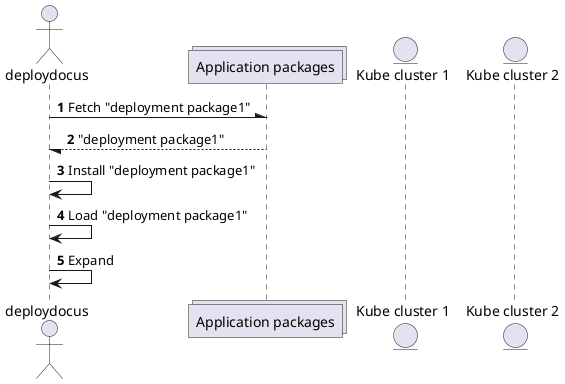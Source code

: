 @startuml
'https://plantuml.com/sequence-diagram

autonumber

actor deploydocus
collections "Application packages" as app_packages
entity "Kube cluster 1" as kube1
entity "Kube cluster 2" as kube2

deploydocus -\ app_packages: Fetch "deployment package1"
app_packages --/ deploydocus: "deployment package1"
deploydocus -> deploydocus: Install "deployment package1"
deploydocus -> deploydocus: Load "deployment package1"
deploydocus -> deploydocus: Expand
@enduml
---
@startuml
start
:Install app package X;
:Load app package X;
:Fetch variables from ".env"/DB/website;
:Expand all components in X;
:Apply components in X;
end
@enduml